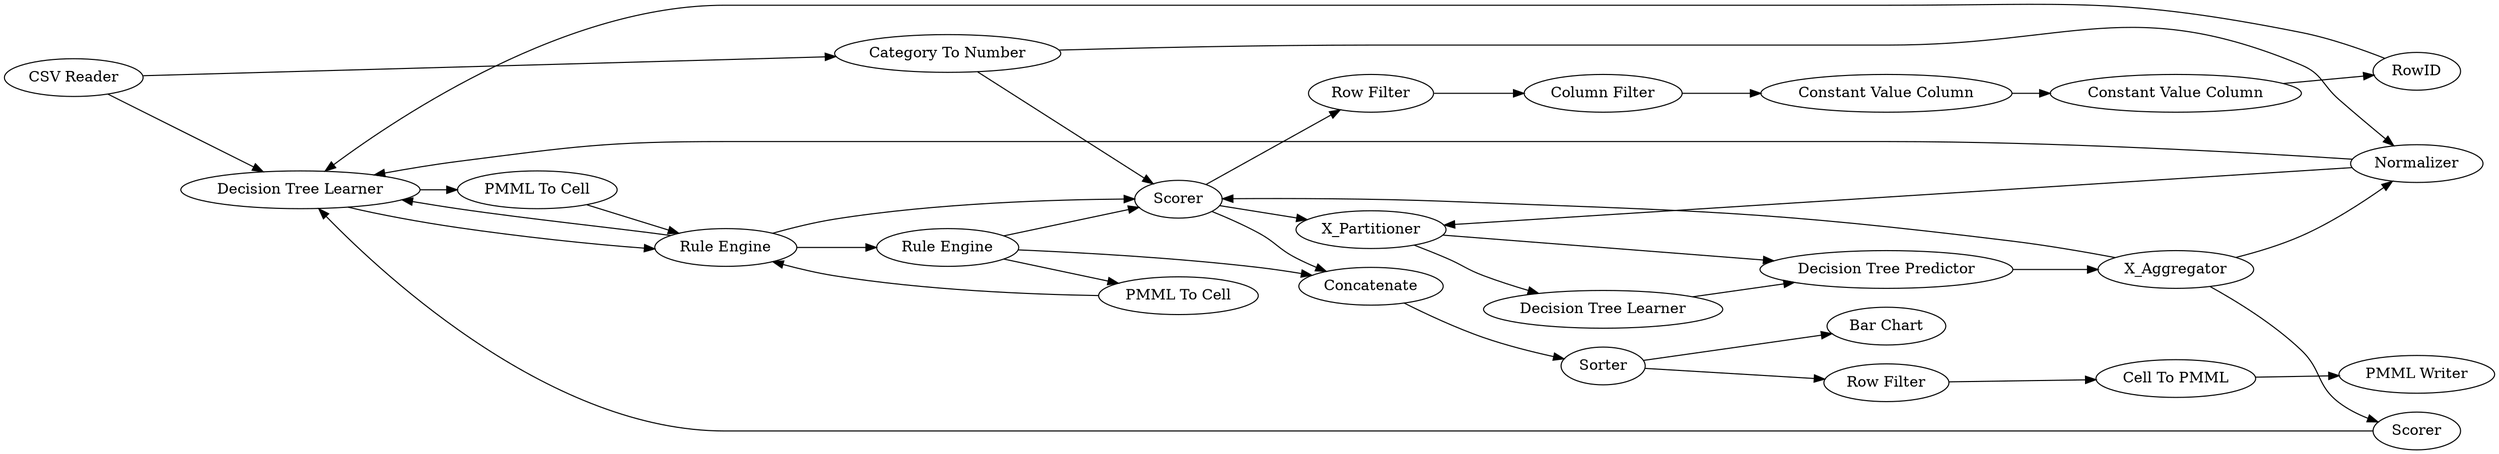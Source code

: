 digraph {
	63 -> 33
	53 -> 54
	40 -> 2
	34 -> 35
	28 -> 34
	7 -> 40
	39 -> 2
	58 -> 40
	293 -> 33
	7 -> 41
	63 -> 58
	9 -> 294
	41 -> 33
	31 -> 32
	35 -> 60
	35 -> 39
	290 -> 292
	33 -> 34
	32 -> 7
	33 -> 28
	34 -> 39
	34 -> 33
	35 -> 22
	22 -> 34
	39 -> 9
	52 -> 59
	40 -> 33
	54 -> 61
	39 -> 60
	7 -> 39
	58 -> 39
	52 -> 53
	294 -> 290
	2 -> 32
	292 -> 293
	60 -> 52
	2 -> 31
	292 [label="Constant Value Column"]
	7 [label=X_Aggregator]
	9 [label="Row Filter"]
	58 [label="Category To Number"]
	39 [label=Scorer]
	290 [label="Constant Value Column"]
	41 [label=Scorer]
	31 [label="Decision Tree Learner"]
	54 [label="Cell To PMML"]
	59 [label="Bar Chart"]
	294 [label="Column Filter"]
	22 [label="PMML To Cell"]
	53 [label="Row Filter"]
	28 [label="PMML To Cell"]
	293 [label=RowID]
	61 [label="PMML Writer"]
	63 [label="CSV Reader"]
	60 [label=Concatenate]
	35 [label="Rule Engine"]
	34 [label="Rule Engine"]
	40 [label=Normalizer]
	52 [label=Sorter]
	33 [label="Decision Tree Learner"]
	32 [label="Decision Tree Predictor"]
	2 [label=X_Partitioner]
	rankdir=LR
}
